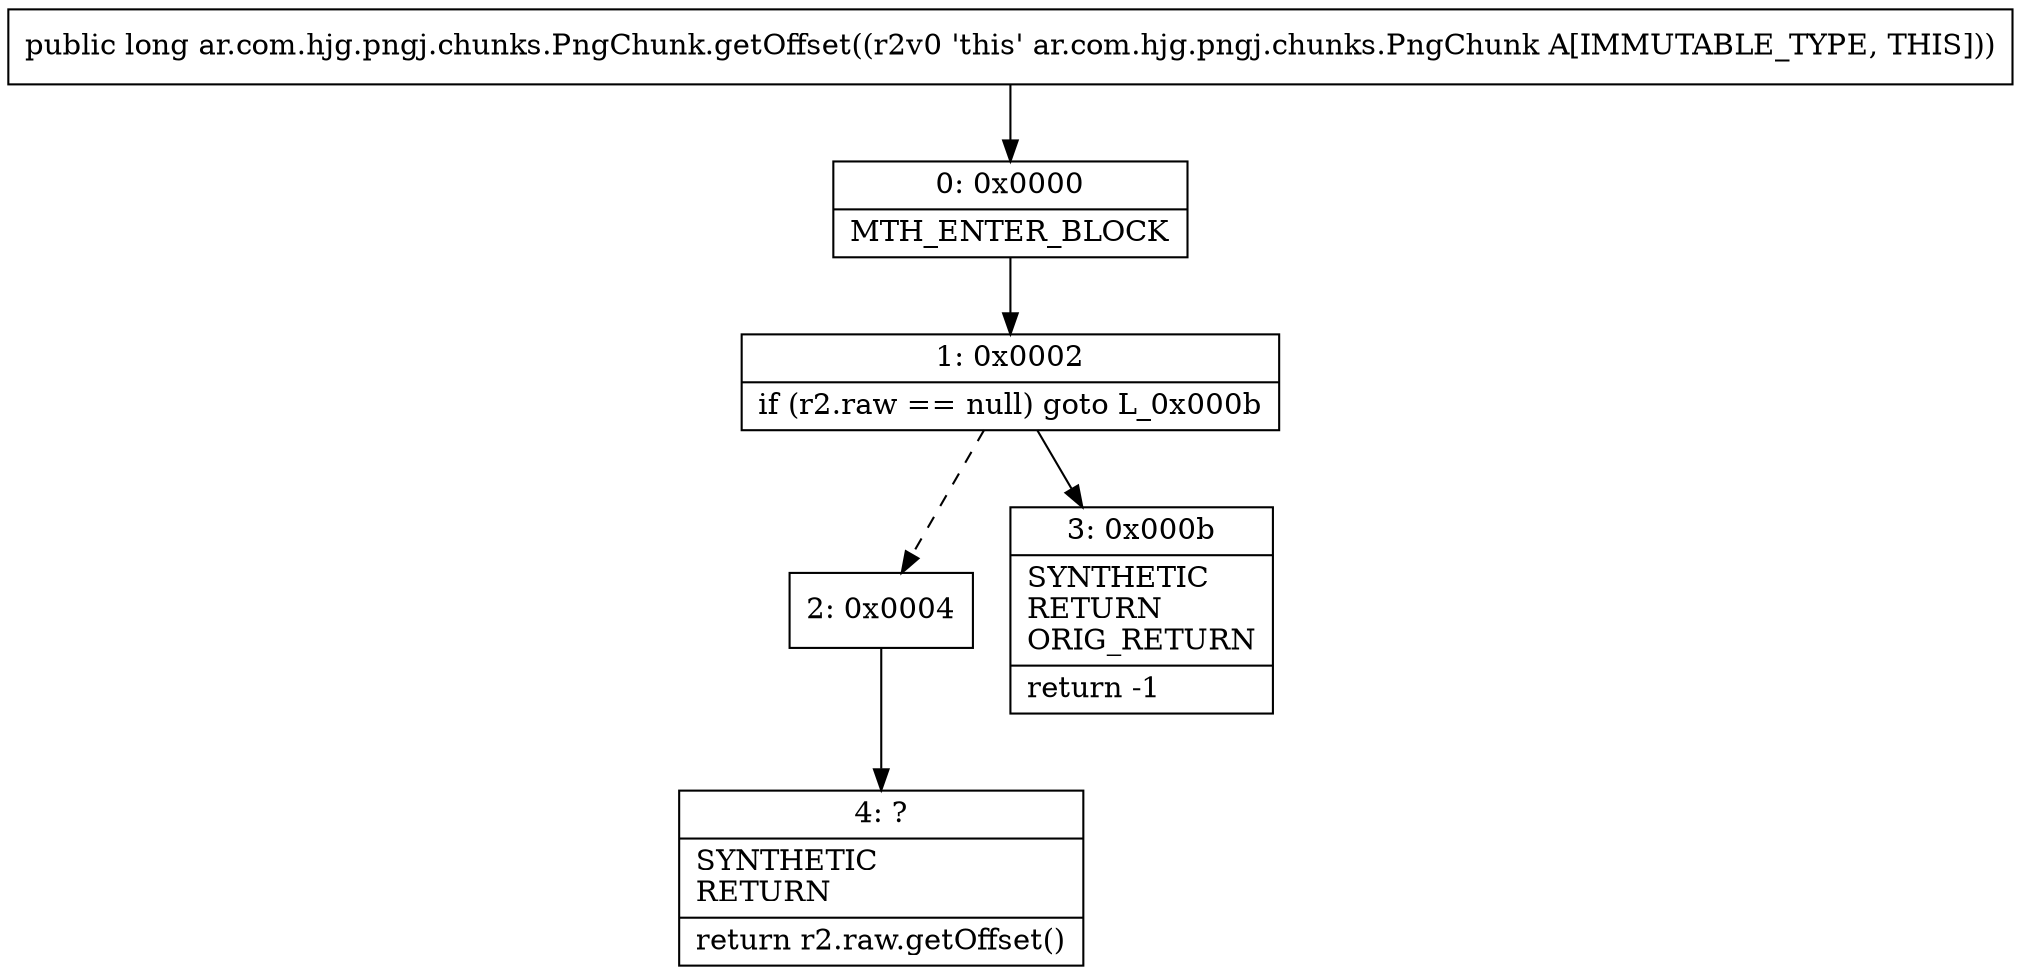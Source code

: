 digraph "CFG forar.com.hjg.pngj.chunks.PngChunk.getOffset()J" {
Node_0 [shape=record,label="{0\:\ 0x0000|MTH_ENTER_BLOCK\l}"];
Node_1 [shape=record,label="{1\:\ 0x0002|if (r2.raw == null) goto L_0x000b\l}"];
Node_2 [shape=record,label="{2\:\ 0x0004}"];
Node_3 [shape=record,label="{3\:\ 0x000b|SYNTHETIC\lRETURN\lORIG_RETURN\l|return \-1\l}"];
Node_4 [shape=record,label="{4\:\ ?|SYNTHETIC\lRETURN\l|return r2.raw.getOffset()\l}"];
MethodNode[shape=record,label="{public long ar.com.hjg.pngj.chunks.PngChunk.getOffset((r2v0 'this' ar.com.hjg.pngj.chunks.PngChunk A[IMMUTABLE_TYPE, THIS])) }"];
MethodNode -> Node_0;
Node_0 -> Node_1;
Node_1 -> Node_2[style=dashed];
Node_1 -> Node_3;
Node_2 -> Node_4;
}

